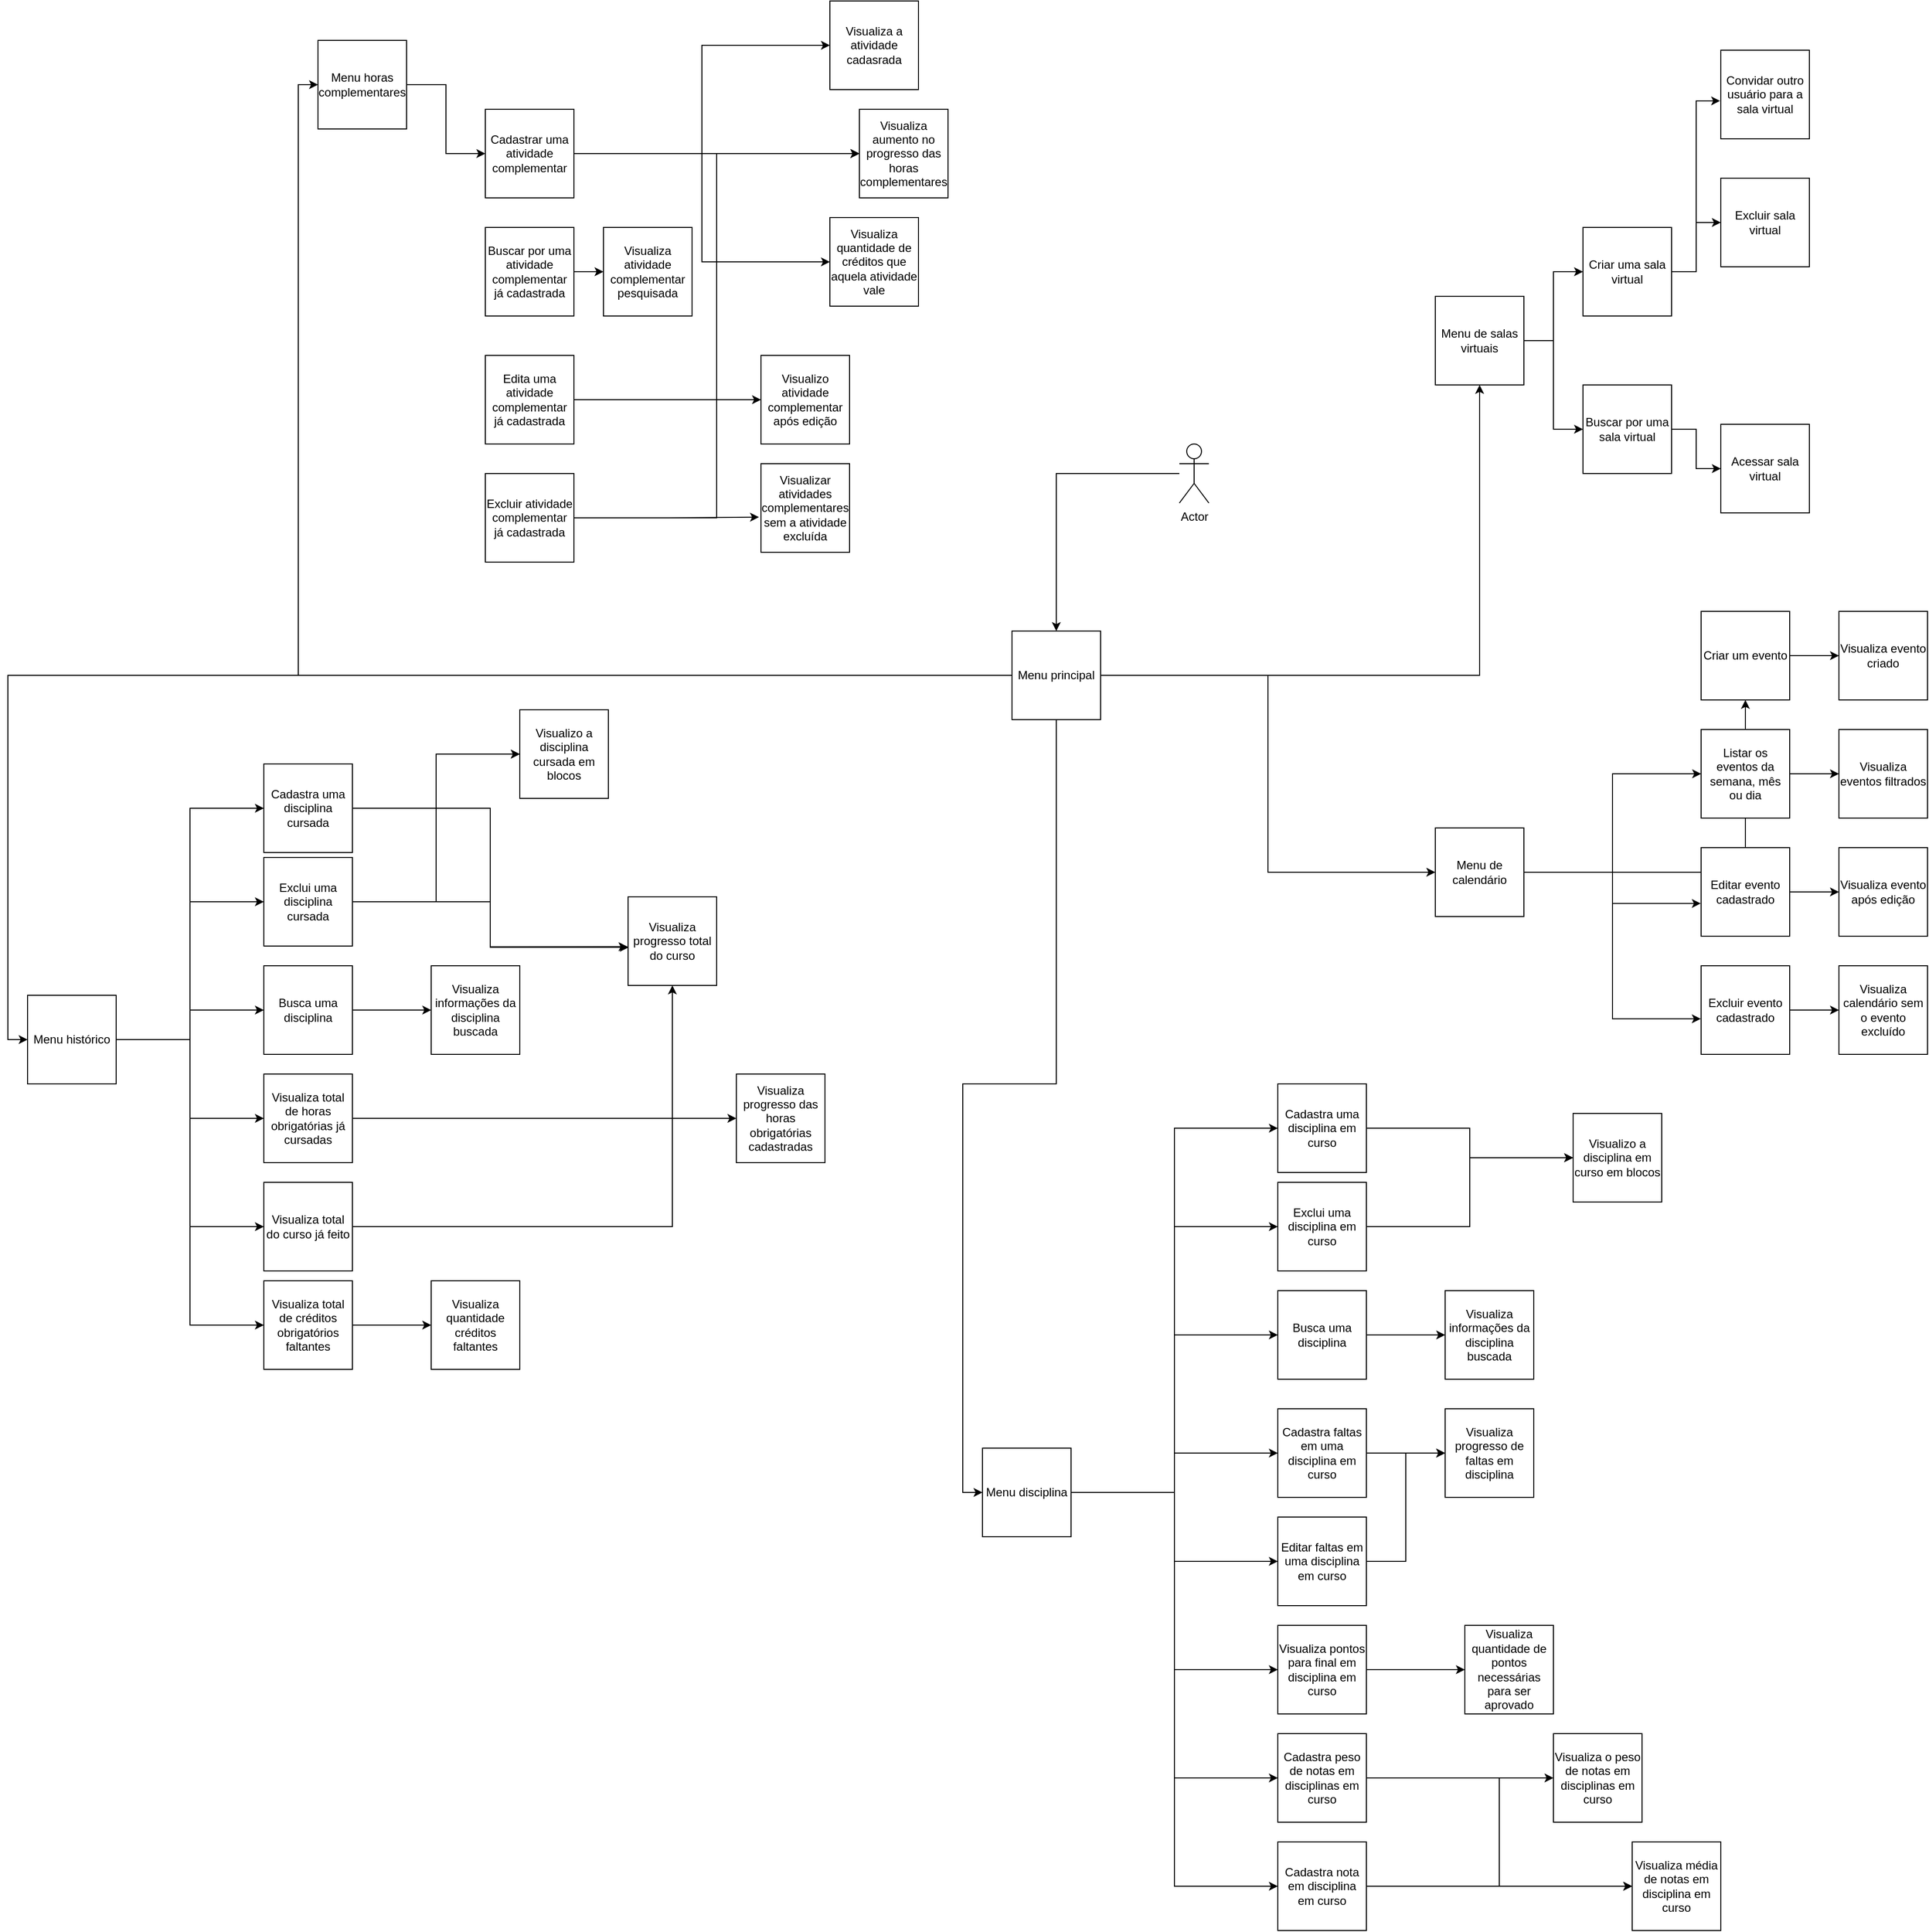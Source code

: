<mxfile version="24.0.4" type="device">
  <diagram name="Page-1" id="N3GsPjeGuUfc3i_9feYH">
    <mxGraphModel dx="3718" dy="2618" grid="1" gridSize="10" guides="1" tooltips="1" connect="1" arrows="1" fold="1" page="1" pageScale="1" pageWidth="850" pageHeight="1100" math="0" shadow="0">
      <root>
        <mxCell id="0" />
        <mxCell id="1" parent="0" />
        <mxCell id="-D3kQyXvJrjIXTK8AG6V-2" style="edgeStyle=orthogonalEdgeStyle;rounded=0;orthogonalLoop=1;jettySize=auto;html=1;" edge="1" parent="1" source="eHfPiW-ncZ6lS-TQsP2k-1" target="eHfPiW-ncZ6lS-TQsP2k-2">
          <mxGeometry relative="1" as="geometry" />
        </mxCell>
        <mxCell id="eHfPiW-ncZ6lS-TQsP2k-1" value="Actor" style="shape=umlActor;verticalLabelPosition=bottom;verticalAlign=top;html=1;outlineConnect=0;" parent="1" vertex="1">
          <mxGeometry x="740" y="190" width="30" height="60" as="geometry" />
        </mxCell>
        <mxCell id="eHfPiW-ncZ6lS-TQsP2k-16" style="edgeStyle=orthogonalEdgeStyle;rounded=0;orthogonalLoop=1;jettySize=auto;html=1;" parent="1" source="eHfPiW-ncZ6lS-TQsP2k-2" target="eHfPiW-ncZ6lS-TQsP2k-3" edge="1">
          <mxGeometry relative="1" as="geometry" />
        </mxCell>
        <mxCell id="eHfPiW-ncZ6lS-TQsP2k-35" style="edgeStyle=orthogonalEdgeStyle;rounded=0;orthogonalLoop=1;jettySize=auto;html=1;entryX=0;entryY=0.5;entryDx=0;entryDy=0;" parent="1" source="eHfPiW-ncZ6lS-TQsP2k-2" target="eHfPiW-ncZ6lS-TQsP2k-17" edge="1">
          <mxGeometry relative="1" as="geometry" />
        </mxCell>
        <mxCell id="eHfPiW-ncZ6lS-TQsP2k-124" style="edgeStyle=orthogonalEdgeStyle;rounded=0;orthogonalLoop=1;jettySize=auto;html=1;entryX=0;entryY=0.5;entryDx=0;entryDy=0;" parent="1" source="eHfPiW-ncZ6lS-TQsP2k-2" target="eHfPiW-ncZ6lS-TQsP2k-36" edge="1">
          <mxGeometry relative="1" as="geometry" />
        </mxCell>
        <mxCell id="eHfPiW-ncZ6lS-TQsP2k-125" style="edgeStyle=orthogonalEdgeStyle;rounded=0;orthogonalLoop=1;jettySize=auto;html=1;entryX=0;entryY=0.5;entryDx=0;entryDy=0;" parent="1" source="eHfPiW-ncZ6lS-TQsP2k-2" target="eHfPiW-ncZ6lS-TQsP2k-57" edge="1">
          <mxGeometry relative="1" as="geometry" />
        </mxCell>
        <mxCell id="eHfPiW-ncZ6lS-TQsP2k-126" style="edgeStyle=orthogonalEdgeStyle;rounded=0;orthogonalLoop=1;jettySize=auto;html=1;entryX=0;entryY=0.5;entryDx=0;entryDy=0;" parent="1" source="eHfPiW-ncZ6lS-TQsP2k-2" target="eHfPiW-ncZ6lS-TQsP2k-90" edge="1">
          <mxGeometry relative="1" as="geometry" />
        </mxCell>
        <mxCell id="eHfPiW-ncZ6lS-TQsP2k-2" value="Menu principal" style="whiteSpace=wrap;html=1;aspect=fixed;" parent="1" vertex="1">
          <mxGeometry x="570" y="380" width="90" height="90" as="geometry" />
        </mxCell>
        <mxCell id="eHfPiW-ncZ6lS-TQsP2k-8" style="edgeStyle=orthogonalEdgeStyle;rounded=0;orthogonalLoop=1;jettySize=auto;html=1;entryX=0;entryY=0.5;entryDx=0;entryDy=0;" parent="1" source="eHfPiW-ncZ6lS-TQsP2k-3" target="eHfPiW-ncZ6lS-TQsP2k-5" edge="1">
          <mxGeometry relative="1" as="geometry" />
        </mxCell>
        <mxCell id="eHfPiW-ncZ6lS-TQsP2k-9" style="edgeStyle=orthogonalEdgeStyle;rounded=0;orthogonalLoop=1;jettySize=auto;html=1;" parent="1" source="eHfPiW-ncZ6lS-TQsP2k-3" target="eHfPiW-ncZ6lS-TQsP2k-6" edge="1">
          <mxGeometry relative="1" as="geometry" />
        </mxCell>
        <mxCell id="eHfPiW-ncZ6lS-TQsP2k-3" value="Menu de salas virtuais" style="whiteSpace=wrap;html=1;aspect=fixed;" parent="1" vertex="1">
          <mxGeometry x="1000" y="40" width="90" height="90" as="geometry" />
        </mxCell>
        <mxCell id="eHfPiW-ncZ6lS-TQsP2k-14" style="edgeStyle=orthogonalEdgeStyle;rounded=0;orthogonalLoop=1;jettySize=auto;html=1;" parent="1" source="eHfPiW-ncZ6lS-TQsP2k-5" target="eHfPiW-ncZ6lS-TQsP2k-11" edge="1">
          <mxGeometry relative="1" as="geometry" />
        </mxCell>
        <mxCell id="eHfPiW-ncZ6lS-TQsP2k-5" value="Criar uma sala virtual" style="whiteSpace=wrap;html=1;aspect=fixed;" parent="1" vertex="1">
          <mxGeometry x="1150" y="-30" width="90" height="90" as="geometry" />
        </mxCell>
        <mxCell id="eHfPiW-ncZ6lS-TQsP2k-15" style="edgeStyle=orthogonalEdgeStyle;rounded=0;orthogonalLoop=1;jettySize=auto;html=1;" parent="1" source="eHfPiW-ncZ6lS-TQsP2k-6" target="eHfPiW-ncZ6lS-TQsP2k-12" edge="1">
          <mxGeometry relative="1" as="geometry" />
        </mxCell>
        <mxCell id="eHfPiW-ncZ6lS-TQsP2k-6" value="Buscar por uma sala virtual" style="whiteSpace=wrap;html=1;aspect=fixed;" parent="1" vertex="1">
          <mxGeometry x="1150" y="130" width="90" height="90" as="geometry" />
        </mxCell>
        <mxCell id="eHfPiW-ncZ6lS-TQsP2k-10" value="Convidar outro usuário para a sala virtual" style="whiteSpace=wrap;html=1;aspect=fixed;" parent="1" vertex="1">
          <mxGeometry x="1290" y="-210" width="90" height="90" as="geometry" />
        </mxCell>
        <mxCell id="eHfPiW-ncZ6lS-TQsP2k-11" value="Excluir sala virtual" style="whiteSpace=wrap;html=1;aspect=fixed;" parent="1" vertex="1">
          <mxGeometry x="1290" y="-80" width="90" height="90" as="geometry" />
        </mxCell>
        <mxCell id="eHfPiW-ncZ6lS-TQsP2k-12" value="Acessar sala virtual" style="whiteSpace=wrap;html=1;aspect=fixed;" parent="1" vertex="1">
          <mxGeometry x="1290" y="170" width="90" height="90" as="geometry" />
        </mxCell>
        <mxCell id="eHfPiW-ncZ6lS-TQsP2k-13" style="edgeStyle=orthogonalEdgeStyle;rounded=0;orthogonalLoop=1;jettySize=auto;html=1;entryX=-0.008;entryY=0.572;entryDx=0;entryDy=0;entryPerimeter=0;" parent="1" source="eHfPiW-ncZ6lS-TQsP2k-5" target="eHfPiW-ncZ6lS-TQsP2k-10" edge="1">
          <mxGeometry relative="1" as="geometry" />
        </mxCell>
        <mxCell id="eHfPiW-ncZ6lS-TQsP2k-31" style="edgeStyle=orthogonalEdgeStyle;rounded=0;orthogonalLoop=1;jettySize=auto;html=1;" parent="1" source="eHfPiW-ncZ6lS-TQsP2k-17" target="eHfPiW-ncZ6lS-TQsP2k-18" edge="1">
          <mxGeometry relative="1" as="geometry" />
        </mxCell>
        <mxCell id="eHfPiW-ncZ6lS-TQsP2k-32" style="edgeStyle=orthogonalEdgeStyle;rounded=0;orthogonalLoop=1;jettySize=auto;html=1;entryX=0;entryY=0.5;entryDx=0;entryDy=0;" parent="1" source="eHfPiW-ncZ6lS-TQsP2k-17" target="eHfPiW-ncZ6lS-TQsP2k-19" edge="1">
          <mxGeometry relative="1" as="geometry" />
        </mxCell>
        <mxCell id="eHfPiW-ncZ6lS-TQsP2k-17" value="Menu de calendário" style="whiteSpace=wrap;html=1;aspect=fixed;" parent="1" vertex="1">
          <mxGeometry x="1000" y="580" width="90" height="90" as="geometry" />
        </mxCell>
        <mxCell id="eHfPiW-ncZ6lS-TQsP2k-27" style="edgeStyle=orthogonalEdgeStyle;rounded=0;orthogonalLoop=1;jettySize=auto;html=1;" parent="1" source="eHfPiW-ncZ6lS-TQsP2k-18" target="eHfPiW-ncZ6lS-TQsP2k-23" edge="1">
          <mxGeometry relative="1" as="geometry" />
        </mxCell>
        <mxCell id="eHfPiW-ncZ6lS-TQsP2k-18" value="Criar um evento" style="whiteSpace=wrap;html=1;aspect=fixed;" parent="1" vertex="1">
          <mxGeometry x="1270" y="360" width="90" height="90" as="geometry" />
        </mxCell>
        <mxCell id="eHfPiW-ncZ6lS-TQsP2k-28" style="edgeStyle=orthogonalEdgeStyle;rounded=0;orthogonalLoop=1;jettySize=auto;html=1;" parent="1" source="eHfPiW-ncZ6lS-TQsP2k-19" target="eHfPiW-ncZ6lS-TQsP2k-24" edge="1">
          <mxGeometry relative="1" as="geometry" />
        </mxCell>
        <mxCell id="eHfPiW-ncZ6lS-TQsP2k-19" value="Listar os eventos da semana, mês ou dia" style="whiteSpace=wrap;html=1;aspect=fixed;" parent="1" vertex="1">
          <mxGeometry x="1270" y="480" width="90" height="90" as="geometry" />
        </mxCell>
        <mxCell id="eHfPiW-ncZ6lS-TQsP2k-29" style="edgeStyle=orthogonalEdgeStyle;rounded=0;orthogonalLoop=1;jettySize=auto;html=1;" parent="1" source="eHfPiW-ncZ6lS-TQsP2k-20" target="eHfPiW-ncZ6lS-TQsP2k-25" edge="1">
          <mxGeometry relative="1" as="geometry" />
        </mxCell>
        <mxCell id="eHfPiW-ncZ6lS-TQsP2k-20" value="Editar evento cadastrado" style="whiteSpace=wrap;html=1;aspect=fixed;" parent="1" vertex="1">
          <mxGeometry x="1270" y="600" width="90" height="90" as="geometry" />
        </mxCell>
        <mxCell id="eHfPiW-ncZ6lS-TQsP2k-30" style="edgeStyle=orthogonalEdgeStyle;rounded=0;orthogonalLoop=1;jettySize=auto;html=1;entryX=0;entryY=0.5;entryDx=0;entryDy=0;" parent="1" source="eHfPiW-ncZ6lS-TQsP2k-21" target="eHfPiW-ncZ6lS-TQsP2k-26" edge="1">
          <mxGeometry relative="1" as="geometry" />
        </mxCell>
        <mxCell id="eHfPiW-ncZ6lS-TQsP2k-21" value="Excluir evento cadastrado" style="whiteSpace=wrap;html=1;aspect=fixed;" parent="1" vertex="1">
          <mxGeometry x="1270" y="720" width="90" height="90" as="geometry" />
        </mxCell>
        <mxCell id="eHfPiW-ncZ6lS-TQsP2k-23" value="Visualiza evento criado" style="whiteSpace=wrap;html=1;aspect=fixed;" parent="1" vertex="1">
          <mxGeometry x="1410" y="360" width="90" height="90" as="geometry" />
        </mxCell>
        <mxCell id="eHfPiW-ncZ6lS-TQsP2k-24" value="Visualiza eventos filtrados" style="whiteSpace=wrap;html=1;aspect=fixed;" parent="1" vertex="1">
          <mxGeometry x="1410" y="480" width="90" height="90" as="geometry" />
        </mxCell>
        <mxCell id="eHfPiW-ncZ6lS-TQsP2k-25" value="Visualiza evento após edição" style="whiteSpace=wrap;html=1;aspect=fixed;" parent="1" vertex="1">
          <mxGeometry x="1410" y="600" width="90" height="90" as="geometry" />
        </mxCell>
        <mxCell id="eHfPiW-ncZ6lS-TQsP2k-26" value="Visualiza calendário sem o evento excluído" style="whiteSpace=wrap;html=1;aspect=fixed;" parent="1" vertex="1">
          <mxGeometry x="1410" y="720" width="90" height="90" as="geometry" />
        </mxCell>
        <mxCell id="eHfPiW-ncZ6lS-TQsP2k-33" style="edgeStyle=orthogonalEdgeStyle;rounded=0;orthogonalLoop=1;jettySize=auto;html=1;entryX=-0.004;entryY=0.63;entryDx=0;entryDy=0;entryPerimeter=0;" parent="1" source="eHfPiW-ncZ6lS-TQsP2k-17" target="eHfPiW-ncZ6lS-TQsP2k-20" edge="1">
          <mxGeometry relative="1" as="geometry" />
        </mxCell>
        <mxCell id="eHfPiW-ncZ6lS-TQsP2k-34" style="edgeStyle=orthogonalEdgeStyle;rounded=0;orthogonalLoop=1;jettySize=auto;html=1;entryX=-0.004;entryY=0.599;entryDx=0;entryDy=0;entryPerimeter=0;" parent="1" source="eHfPiW-ncZ6lS-TQsP2k-17" target="eHfPiW-ncZ6lS-TQsP2k-21" edge="1">
          <mxGeometry relative="1" as="geometry" />
        </mxCell>
        <mxCell id="eHfPiW-ncZ6lS-TQsP2k-56" style="edgeStyle=orthogonalEdgeStyle;rounded=0;orthogonalLoop=1;jettySize=auto;html=1;" parent="1" source="eHfPiW-ncZ6lS-TQsP2k-36" target="eHfPiW-ncZ6lS-TQsP2k-37" edge="1">
          <mxGeometry relative="1" as="geometry" />
        </mxCell>
        <mxCell id="eHfPiW-ncZ6lS-TQsP2k-36" value="Menu horas complementares" style="whiteSpace=wrap;html=1;aspect=fixed;" parent="1" vertex="1">
          <mxGeometry x="-135" y="-220" width="90" height="90" as="geometry" />
        </mxCell>
        <mxCell id="eHfPiW-ncZ6lS-TQsP2k-48" style="edgeStyle=orthogonalEdgeStyle;rounded=0;orthogonalLoop=1;jettySize=auto;html=1;entryX=0;entryY=0.5;entryDx=0;entryDy=0;" parent="1" source="eHfPiW-ncZ6lS-TQsP2k-37" target="eHfPiW-ncZ6lS-TQsP2k-41" edge="1">
          <mxGeometry relative="1" as="geometry" />
        </mxCell>
        <mxCell id="eHfPiW-ncZ6lS-TQsP2k-49" style="edgeStyle=orthogonalEdgeStyle;rounded=0;orthogonalLoop=1;jettySize=auto;html=1;entryX=0;entryY=0.5;entryDx=0;entryDy=0;" parent="1" source="eHfPiW-ncZ6lS-TQsP2k-37" target="eHfPiW-ncZ6lS-TQsP2k-42" edge="1">
          <mxGeometry relative="1" as="geometry" />
        </mxCell>
        <mxCell id="eHfPiW-ncZ6lS-TQsP2k-50" style="edgeStyle=orthogonalEdgeStyle;rounded=0;orthogonalLoop=1;jettySize=auto;html=1;entryX=0;entryY=0.5;entryDx=0;entryDy=0;" parent="1" source="eHfPiW-ncZ6lS-TQsP2k-37" target="eHfPiW-ncZ6lS-TQsP2k-43" edge="1">
          <mxGeometry relative="1" as="geometry" />
        </mxCell>
        <mxCell id="eHfPiW-ncZ6lS-TQsP2k-37" value="Cadastrar uma atividade complementar" style="whiteSpace=wrap;html=1;aspect=fixed;" parent="1" vertex="1">
          <mxGeometry x="35" y="-150" width="90" height="90" as="geometry" />
        </mxCell>
        <mxCell id="eHfPiW-ncZ6lS-TQsP2k-51" style="edgeStyle=orthogonalEdgeStyle;rounded=0;orthogonalLoop=1;jettySize=auto;html=1;" parent="1" source="eHfPiW-ncZ6lS-TQsP2k-38" target="eHfPiW-ncZ6lS-TQsP2k-44" edge="1">
          <mxGeometry relative="1" as="geometry" />
        </mxCell>
        <mxCell id="eHfPiW-ncZ6lS-TQsP2k-38" value="Buscar por uma atividade complementar já cadastrada" style="whiteSpace=wrap;html=1;aspect=fixed;" parent="1" vertex="1">
          <mxGeometry x="35" y="-30" width="90" height="90" as="geometry" />
        </mxCell>
        <mxCell id="eHfPiW-ncZ6lS-TQsP2k-52" style="edgeStyle=orthogonalEdgeStyle;rounded=0;orthogonalLoop=1;jettySize=auto;html=1;entryX=0;entryY=0.5;entryDx=0;entryDy=0;" parent="1" source="eHfPiW-ncZ6lS-TQsP2k-39" target="eHfPiW-ncZ6lS-TQsP2k-45" edge="1">
          <mxGeometry relative="1" as="geometry" />
        </mxCell>
        <mxCell id="eHfPiW-ncZ6lS-TQsP2k-53" style="edgeStyle=orthogonalEdgeStyle;rounded=0;orthogonalLoop=1;jettySize=auto;html=1;entryX=0;entryY=0.5;entryDx=0;entryDy=0;" parent="1" source="eHfPiW-ncZ6lS-TQsP2k-39" target="eHfPiW-ncZ6lS-TQsP2k-42" edge="1">
          <mxGeometry relative="1" as="geometry" />
        </mxCell>
        <mxCell id="eHfPiW-ncZ6lS-TQsP2k-39" value="Edita uma atividade complementar já cadastrada" style="whiteSpace=wrap;html=1;aspect=fixed;" parent="1" vertex="1">
          <mxGeometry x="35" y="100" width="90" height="90" as="geometry" />
        </mxCell>
        <mxCell id="eHfPiW-ncZ6lS-TQsP2k-55" style="edgeStyle=orthogonalEdgeStyle;rounded=0;orthogonalLoop=1;jettySize=auto;html=1;entryX=0;entryY=0.5;entryDx=0;entryDy=0;" parent="1" source="eHfPiW-ncZ6lS-TQsP2k-40" target="eHfPiW-ncZ6lS-TQsP2k-42" edge="1">
          <mxGeometry relative="1" as="geometry" />
        </mxCell>
        <mxCell id="eHfPiW-ncZ6lS-TQsP2k-40" value="Excluir atividade complementar já cadastrada" style="whiteSpace=wrap;html=1;aspect=fixed;" parent="1" vertex="1">
          <mxGeometry x="35" y="220" width="90" height="90" as="geometry" />
        </mxCell>
        <mxCell id="eHfPiW-ncZ6lS-TQsP2k-41" value="Visualiza a atividade cadasrada" style="whiteSpace=wrap;html=1;aspect=fixed;" parent="1" vertex="1">
          <mxGeometry x="385" y="-260" width="90" height="90" as="geometry" />
        </mxCell>
        <mxCell id="eHfPiW-ncZ6lS-TQsP2k-42" value="Visualiza aumento no progresso das horas complementares" style="whiteSpace=wrap;html=1;aspect=fixed;" parent="1" vertex="1">
          <mxGeometry x="415" y="-150" width="90" height="90" as="geometry" />
        </mxCell>
        <mxCell id="eHfPiW-ncZ6lS-TQsP2k-43" value="Visualiza quantidade de créditos que aquela atividade vale" style="whiteSpace=wrap;html=1;aspect=fixed;" parent="1" vertex="1">
          <mxGeometry x="385" y="-40" width="90" height="90" as="geometry" />
        </mxCell>
        <mxCell id="eHfPiW-ncZ6lS-TQsP2k-44" value="Visualiza atividade complementar pesquisada" style="whiteSpace=wrap;html=1;aspect=fixed;" parent="1" vertex="1">
          <mxGeometry x="155" y="-30" width="90" height="90" as="geometry" />
        </mxCell>
        <mxCell id="eHfPiW-ncZ6lS-TQsP2k-45" value="Visualizo atividade complementar após edição" style="whiteSpace=wrap;html=1;aspect=fixed;" parent="1" vertex="1">
          <mxGeometry x="315" y="100" width="90" height="90" as="geometry" />
        </mxCell>
        <mxCell id="eHfPiW-ncZ6lS-TQsP2k-47" value="Visualizar atividades complementares sem a atividade excluída" style="whiteSpace=wrap;html=1;aspect=fixed;" parent="1" vertex="1">
          <mxGeometry x="315" y="210" width="90" height="90" as="geometry" />
        </mxCell>
        <mxCell id="eHfPiW-ncZ6lS-TQsP2k-54" style="edgeStyle=orthogonalEdgeStyle;rounded=0;orthogonalLoop=1;jettySize=auto;html=1;entryX=-0.023;entryY=0.603;entryDx=0;entryDy=0;entryPerimeter=0;" parent="1" source="eHfPiW-ncZ6lS-TQsP2k-40" target="eHfPiW-ncZ6lS-TQsP2k-47" edge="1">
          <mxGeometry relative="1" as="geometry" />
        </mxCell>
        <mxCell id="eHfPiW-ncZ6lS-TQsP2k-118" style="edgeStyle=orthogonalEdgeStyle;rounded=0;orthogonalLoop=1;jettySize=auto;html=1;entryX=0;entryY=0.5;entryDx=0;entryDy=0;" parent="1" source="eHfPiW-ncZ6lS-TQsP2k-57" target="eHfPiW-ncZ6lS-TQsP2k-58" edge="1">
          <mxGeometry relative="1" as="geometry" />
        </mxCell>
        <mxCell id="eHfPiW-ncZ6lS-TQsP2k-119" style="edgeStyle=orthogonalEdgeStyle;rounded=0;orthogonalLoop=1;jettySize=auto;html=1;entryX=0;entryY=0.5;entryDx=0;entryDy=0;" parent="1" source="eHfPiW-ncZ6lS-TQsP2k-57" target="eHfPiW-ncZ6lS-TQsP2k-77" edge="1">
          <mxGeometry relative="1" as="geometry" />
        </mxCell>
        <mxCell id="eHfPiW-ncZ6lS-TQsP2k-120" style="edgeStyle=orthogonalEdgeStyle;rounded=0;orthogonalLoop=1;jettySize=auto;html=1;entryX=0;entryY=0.5;entryDx=0;entryDy=0;" parent="1" source="eHfPiW-ncZ6lS-TQsP2k-57" target="eHfPiW-ncZ6lS-TQsP2k-64" edge="1">
          <mxGeometry relative="1" as="geometry" />
        </mxCell>
        <mxCell id="eHfPiW-ncZ6lS-TQsP2k-121" style="edgeStyle=orthogonalEdgeStyle;rounded=0;orthogonalLoop=1;jettySize=auto;html=1;entryX=0;entryY=0.5;entryDx=0;entryDy=0;" parent="1" source="eHfPiW-ncZ6lS-TQsP2k-57" target="eHfPiW-ncZ6lS-TQsP2k-66" edge="1">
          <mxGeometry relative="1" as="geometry" />
        </mxCell>
        <mxCell id="eHfPiW-ncZ6lS-TQsP2k-122" style="edgeStyle=orthogonalEdgeStyle;rounded=0;orthogonalLoop=1;jettySize=auto;html=1;entryX=0;entryY=0.5;entryDx=0;entryDy=0;" parent="1" source="eHfPiW-ncZ6lS-TQsP2k-57" target="eHfPiW-ncZ6lS-TQsP2k-67" edge="1">
          <mxGeometry relative="1" as="geometry" />
        </mxCell>
        <mxCell id="eHfPiW-ncZ6lS-TQsP2k-123" style="edgeStyle=orthogonalEdgeStyle;rounded=0;orthogonalLoop=1;jettySize=auto;html=1;entryX=0;entryY=0.5;entryDx=0;entryDy=0;" parent="1" source="eHfPiW-ncZ6lS-TQsP2k-57" target="eHfPiW-ncZ6lS-TQsP2k-68" edge="1">
          <mxGeometry relative="1" as="geometry" />
        </mxCell>
        <mxCell id="eHfPiW-ncZ6lS-TQsP2k-57" value="Menu histórico" style="whiteSpace=wrap;html=1;aspect=fixed;" parent="1" vertex="1">
          <mxGeometry x="-430" y="750" width="90" height="90" as="geometry" />
        </mxCell>
        <mxCell id="eHfPiW-ncZ6lS-TQsP2k-75" style="edgeStyle=orthogonalEdgeStyle;rounded=0;orthogonalLoop=1;jettySize=auto;html=1;entryX=0;entryY=0.5;entryDx=0;entryDy=0;" parent="1" source="eHfPiW-ncZ6lS-TQsP2k-58" target="eHfPiW-ncZ6lS-TQsP2k-69" edge="1">
          <mxGeometry relative="1" as="geometry" />
        </mxCell>
        <mxCell id="eHfPiW-ncZ6lS-TQsP2k-58" value="Cadastra uma disciplina cursada" style="whiteSpace=wrap;html=1;aspect=fixed;" parent="1" vertex="1">
          <mxGeometry x="-190" y="515" width="90" height="90" as="geometry" />
        </mxCell>
        <mxCell id="eHfPiW-ncZ6lS-TQsP2k-80" style="edgeStyle=orthogonalEdgeStyle;rounded=0;orthogonalLoop=1;jettySize=auto;html=1;entryX=0;entryY=0.5;entryDx=0;entryDy=0;" parent="1" source="eHfPiW-ncZ6lS-TQsP2k-59" target="eHfPiW-ncZ6lS-TQsP2k-70" edge="1">
          <mxGeometry relative="1" as="geometry" />
        </mxCell>
        <mxCell id="eHfPiW-ncZ6lS-TQsP2k-59" value="Cadastra uma disciplina em curso" style="whiteSpace=wrap;html=1;aspect=fixed;" parent="1" vertex="1">
          <mxGeometry x="840" y="840" width="90" height="90" as="geometry" />
        </mxCell>
        <mxCell id="eHfPiW-ncZ6lS-TQsP2k-78" style="edgeStyle=orthogonalEdgeStyle;rounded=0;orthogonalLoop=1;jettySize=auto;html=1;entryX=0;entryY=0.5;entryDx=0;entryDy=0;" parent="1" source="eHfPiW-ncZ6lS-TQsP2k-63" target="eHfPiW-ncZ6lS-TQsP2k-70" edge="1">
          <mxGeometry relative="1" as="geometry" />
        </mxCell>
        <mxCell id="eHfPiW-ncZ6lS-TQsP2k-63" value="Exclui uma disciplina em curso" style="whiteSpace=wrap;html=1;aspect=fixed;" parent="1" vertex="1">
          <mxGeometry x="840" y="940" width="90" height="90" as="geometry" />
        </mxCell>
        <mxCell id="eHfPiW-ncZ6lS-TQsP2k-82" style="edgeStyle=orthogonalEdgeStyle;rounded=0;orthogonalLoop=1;jettySize=auto;html=1;" parent="1" source="eHfPiW-ncZ6lS-TQsP2k-64" edge="1">
          <mxGeometry relative="1" as="geometry">
            <mxPoint x="-20" y="765.0" as="targetPoint" />
          </mxGeometry>
        </mxCell>
        <mxCell id="eHfPiW-ncZ6lS-TQsP2k-64" value="Busca uma disciplina" style="whiteSpace=wrap;html=1;aspect=fixed;" parent="1" vertex="1">
          <mxGeometry x="-190" y="720" width="90" height="90" as="geometry" />
        </mxCell>
        <mxCell id="eHfPiW-ncZ6lS-TQsP2k-87" style="edgeStyle=orthogonalEdgeStyle;rounded=0;orthogonalLoop=1;jettySize=auto;html=1;" parent="1" source="eHfPiW-ncZ6lS-TQsP2k-66" target="eHfPiW-ncZ6lS-TQsP2k-84" edge="1">
          <mxGeometry relative="1" as="geometry" />
        </mxCell>
        <mxCell id="eHfPiW-ncZ6lS-TQsP2k-66" value="Visualiza total de horas obrigatórias já cursadas" style="whiteSpace=wrap;html=1;aspect=fixed;" parent="1" vertex="1">
          <mxGeometry x="-190" y="830" width="90" height="90" as="geometry" />
        </mxCell>
        <mxCell id="eHfPiW-ncZ6lS-TQsP2k-88" style="edgeStyle=orthogonalEdgeStyle;rounded=0;orthogonalLoop=1;jettySize=auto;html=1;" parent="1" source="eHfPiW-ncZ6lS-TQsP2k-67" target="eHfPiW-ncZ6lS-TQsP2k-86" edge="1">
          <mxGeometry relative="1" as="geometry" />
        </mxCell>
        <mxCell id="eHfPiW-ncZ6lS-TQsP2k-67" value="Visualiza total do curso já feito" style="whiteSpace=wrap;html=1;aspect=fixed;" parent="1" vertex="1">
          <mxGeometry x="-190" y="940" width="90" height="90" as="geometry" />
        </mxCell>
        <mxCell id="eHfPiW-ncZ6lS-TQsP2k-89" style="edgeStyle=orthogonalEdgeStyle;rounded=0;orthogonalLoop=1;jettySize=auto;html=1;entryX=0;entryY=0.5;entryDx=0;entryDy=0;" parent="1" source="eHfPiW-ncZ6lS-TQsP2k-68" target="eHfPiW-ncZ6lS-TQsP2k-85" edge="1">
          <mxGeometry relative="1" as="geometry" />
        </mxCell>
        <mxCell id="eHfPiW-ncZ6lS-TQsP2k-68" value="Visualiza total de créditos obrigatórios faltantes " style="whiteSpace=wrap;html=1;aspect=fixed;" parent="1" vertex="1">
          <mxGeometry x="-190" y="1040" width="90" height="90" as="geometry" />
        </mxCell>
        <mxCell id="eHfPiW-ncZ6lS-TQsP2k-69" value="Visualizo a disciplina cursada em blocos" style="whiteSpace=wrap;html=1;aspect=fixed;" parent="1" vertex="1">
          <mxGeometry x="70" y="460" width="90" height="90" as="geometry" />
        </mxCell>
        <mxCell id="eHfPiW-ncZ6lS-TQsP2k-70" value="Visualizo a disciplina em curso em blocos" style="whiteSpace=wrap;html=1;aspect=fixed;" parent="1" vertex="1">
          <mxGeometry x="1140" y="870" width="90" height="90" as="geometry" />
        </mxCell>
        <mxCell id="eHfPiW-ncZ6lS-TQsP2k-79" style="edgeStyle=orthogonalEdgeStyle;rounded=0;orthogonalLoop=1;jettySize=auto;html=1;entryX=0;entryY=0.5;entryDx=0;entryDy=0;" parent="1" source="eHfPiW-ncZ6lS-TQsP2k-77" target="eHfPiW-ncZ6lS-TQsP2k-69" edge="1">
          <mxGeometry relative="1" as="geometry" />
        </mxCell>
        <mxCell id="eHfPiW-ncZ6lS-TQsP2k-77" value="Exclui uma disciplina cursada" style="whiteSpace=wrap;html=1;aspect=fixed;" parent="1" vertex="1">
          <mxGeometry x="-190" y="610" width="90" height="90" as="geometry" />
        </mxCell>
        <mxCell id="eHfPiW-ncZ6lS-TQsP2k-83" value="Visualiza informações da disciplina buscada" style="whiteSpace=wrap;html=1;aspect=fixed;" parent="1" vertex="1">
          <mxGeometry x="-20" y="720" width="90" height="90" as="geometry" />
        </mxCell>
        <mxCell id="eHfPiW-ncZ6lS-TQsP2k-84" value="Visualiza progresso das horas obrigatórias cadastradas" style="whiteSpace=wrap;html=1;aspect=fixed;" parent="1" vertex="1">
          <mxGeometry x="290" y="830" width="90" height="90" as="geometry" />
        </mxCell>
        <mxCell id="eHfPiW-ncZ6lS-TQsP2k-85" value="Visualiza quantidade créditos faltantes" style="whiteSpace=wrap;html=1;aspect=fixed;" parent="1" vertex="1">
          <mxGeometry x="-20" y="1040" width="90" height="90" as="geometry" />
        </mxCell>
        <mxCell id="eHfPiW-ncZ6lS-TQsP2k-86" value="Visualiza progresso total do curso" style="whiteSpace=wrap;html=1;aspect=fixed;" parent="1" vertex="1">
          <mxGeometry x="180" y="650" width="90" height="90" as="geometry" />
        </mxCell>
        <mxCell id="eHfPiW-ncZ6lS-TQsP2k-110" style="edgeStyle=orthogonalEdgeStyle;rounded=0;orthogonalLoop=1;jettySize=auto;html=1;entryX=0;entryY=0.5;entryDx=0;entryDy=0;" parent="1" source="eHfPiW-ncZ6lS-TQsP2k-90" target="eHfPiW-ncZ6lS-TQsP2k-59" edge="1">
          <mxGeometry relative="1" as="geometry" />
        </mxCell>
        <mxCell id="eHfPiW-ncZ6lS-TQsP2k-111" style="edgeStyle=orthogonalEdgeStyle;rounded=0;orthogonalLoop=1;jettySize=auto;html=1;entryX=0;entryY=0.5;entryDx=0;entryDy=0;" parent="1" source="eHfPiW-ncZ6lS-TQsP2k-90" target="eHfPiW-ncZ6lS-TQsP2k-63" edge="1">
          <mxGeometry relative="1" as="geometry" />
        </mxCell>
        <mxCell id="eHfPiW-ncZ6lS-TQsP2k-112" style="edgeStyle=orthogonalEdgeStyle;rounded=0;orthogonalLoop=1;jettySize=auto;html=1;entryX=0;entryY=0.5;entryDx=0;entryDy=0;" parent="1" source="eHfPiW-ncZ6lS-TQsP2k-90" target="eHfPiW-ncZ6lS-TQsP2k-91" edge="1">
          <mxGeometry relative="1" as="geometry" />
        </mxCell>
        <mxCell id="eHfPiW-ncZ6lS-TQsP2k-113" style="edgeStyle=orthogonalEdgeStyle;rounded=0;orthogonalLoop=1;jettySize=auto;html=1;entryX=0;entryY=0.5;entryDx=0;entryDy=0;" parent="1" source="eHfPiW-ncZ6lS-TQsP2k-90" target="eHfPiW-ncZ6lS-TQsP2k-94" edge="1">
          <mxGeometry relative="1" as="geometry" />
        </mxCell>
        <mxCell id="eHfPiW-ncZ6lS-TQsP2k-114" style="edgeStyle=orthogonalEdgeStyle;rounded=0;orthogonalLoop=1;jettySize=auto;html=1;entryX=0;entryY=0.5;entryDx=0;entryDy=0;" parent="1" source="eHfPiW-ncZ6lS-TQsP2k-90" target="eHfPiW-ncZ6lS-TQsP2k-96" edge="1">
          <mxGeometry relative="1" as="geometry" />
        </mxCell>
        <mxCell id="eHfPiW-ncZ6lS-TQsP2k-115" style="edgeStyle=orthogonalEdgeStyle;rounded=0;orthogonalLoop=1;jettySize=auto;html=1;entryX=0;entryY=0.5;entryDx=0;entryDy=0;" parent="1" source="eHfPiW-ncZ6lS-TQsP2k-90" target="eHfPiW-ncZ6lS-TQsP2k-97" edge="1">
          <mxGeometry relative="1" as="geometry" />
        </mxCell>
        <mxCell id="eHfPiW-ncZ6lS-TQsP2k-116" style="edgeStyle=orthogonalEdgeStyle;rounded=0;orthogonalLoop=1;jettySize=auto;html=1;entryX=0;entryY=0.5;entryDx=0;entryDy=0;" parent="1" source="eHfPiW-ncZ6lS-TQsP2k-90" target="eHfPiW-ncZ6lS-TQsP2k-98" edge="1">
          <mxGeometry relative="1" as="geometry" />
        </mxCell>
        <mxCell id="eHfPiW-ncZ6lS-TQsP2k-117" style="edgeStyle=orthogonalEdgeStyle;rounded=0;orthogonalLoop=1;jettySize=auto;html=1;entryX=0;entryY=0.5;entryDx=0;entryDy=0;" parent="1" source="eHfPiW-ncZ6lS-TQsP2k-90" target="eHfPiW-ncZ6lS-TQsP2k-100" edge="1">
          <mxGeometry relative="1" as="geometry" />
        </mxCell>
        <mxCell id="eHfPiW-ncZ6lS-TQsP2k-90" value="Menu disciplina" style="whiteSpace=wrap;html=1;aspect=fixed;" parent="1" vertex="1">
          <mxGeometry x="540" y="1210" width="90" height="90" as="geometry" />
        </mxCell>
        <mxCell id="eHfPiW-ncZ6lS-TQsP2k-93" style="edgeStyle=orthogonalEdgeStyle;rounded=0;orthogonalLoop=1;jettySize=auto;html=1;" parent="1" source="eHfPiW-ncZ6lS-TQsP2k-91" target="eHfPiW-ncZ6lS-TQsP2k-92" edge="1">
          <mxGeometry relative="1" as="geometry" />
        </mxCell>
        <mxCell id="eHfPiW-ncZ6lS-TQsP2k-91" value="Busca uma disciplina" style="whiteSpace=wrap;html=1;aspect=fixed;" parent="1" vertex="1">
          <mxGeometry x="840" y="1050" width="90" height="90" as="geometry" />
        </mxCell>
        <mxCell id="eHfPiW-ncZ6lS-TQsP2k-92" value="Visualiza informações da disciplina buscada" style="whiteSpace=wrap;html=1;aspect=fixed;" parent="1" vertex="1">
          <mxGeometry x="1010" y="1050" width="90" height="90" as="geometry" />
        </mxCell>
        <mxCell id="eHfPiW-ncZ6lS-TQsP2k-101" style="edgeStyle=orthogonalEdgeStyle;rounded=0;orthogonalLoop=1;jettySize=auto;html=1;" parent="1" source="eHfPiW-ncZ6lS-TQsP2k-94" edge="1">
          <mxGeometry relative="1" as="geometry">
            <mxPoint x="1010" y="1215" as="targetPoint" />
          </mxGeometry>
        </mxCell>
        <mxCell id="eHfPiW-ncZ6lS-TQsP2k-94" value="Cadastra faltas em uma disciplina em curso" style="whiteSpace=wrap;html=1;aspect=fixed;" parent="1" vertex="1">
          <mxGeometry x="840" y="1170" width="90" height="90" as="geometry" />
        </mxCell>
        <mxCell id="eHfPiW-ncZ6lS-TQsP2k-103" style="edgeStyle=orthogonalEdgeStyle;rounded=0;orthogonalLoop=1;jettySize=auto;html=1;entryX=0;entryY=0.5;entryDx=0;entryDy=0;" parent="1" source="eHfPiW-ncZ6lS-TQsP2k-96" target="eHfPiW-ncZ6lS-TQsP2k-102" edge="1">
          <mxGeometry relative="1" as="geometry" />
        </mxCell>
        <mxCell id="eHfPiW-ncZ6lS-TQsP2k-96" value="Editar faltas em uma disciplina em curso" style="whiteSpace=wrap;html=1;aspect=fixed;" parent="1" vertex="1">
          <mxGeometry x="840" y="1280" width="90" height="90" as="geometry" />
        </mxCell>
        <mxCell id="eHfPiW-ncZ6lS-TQsP2k-109" style="edgeStyle=orthogonalEdgeStyle;rounded=0;orthogonalLoop=1;jettySize=auto;html=1;" parent="1" source="eHfPiW-ncZ6lS-TQsP2k-97" target="eHfPiW-ncZ6lS-TQsP2k-104" edge="1">
          <mxGeometry relative="1" as="geometry" />
        </mxCell>
        <mxCell id="eHfPiW-ncZ6lS-TQsP2k-97" value="Visualiza pontos para final em disciplina em curso" style="whiteSpace=wrap;html=1;aspect=fixed;" parent="1" vertex="1">
          <mxGeometry x="840" y="1390" width="90" height="90" as="geometry" />
        </mxCell>
        <mxCell id="eHfPiW-ncZ6lS-TQsP2k-108" style="edgeStyle=orthogonalEdgeStyle;rounded=0;orthogonalLoop=1;jettySize=auto;html=1;entryX=0;entryY=0.5;entryDx=0;entryDy=0;" parent="1" source="eHfPiW-ncZ6lS-TQsP2k-98" target="eHfPiW-ncZ6lS-TQsP2k-105" edge="1">
          <mxGeometry relative="1" as="geometry" />
        </mxCell>
        <mxCell id="eHfPiW-ncZ6lS-TQsP2k-129" style="edgeStyle=orthogonalEdgeStyle;rounded=0;orthogonalLoop=1;jettySize=auto;html=1;entryX=0;entryY=0.5;entryDx=0;entryDy=0;" parent="1" source="eHfPiW-ncZ6lS-TQsP2k-98" target="eHfPiW-ncZ6lS-TQsP2k-99" edge="1">
          <mxGeometry relative="1" as="geometry" />
        </mxCell>
        <mxCell id="eHfPiW-ncZ6lS-TQsP2k-98" value="Cadastra peso de notas em disciplinas em curso" style="whiteSpace=wrap;html=1;aspect=fixed;" parent="1" vertex="1">
          <mxGeometry x="840" y="1500" width="90" height="90" as="geometry" />
        </mxCell>
        <mxCell id="eHfPiW-ncZ6lS-TQsP2k-99" value="Visualiza média de notas em disciplina em curso" style="whiteSpace=wrap;html=1;aspect=fixed;" parent="1" vertex="1">
          <mxGeometry x="1200" y="1610" width="90" height="90" as="geometry" />
        </mxCell>
        <mxCell id="eHfPiW-ncZ6lS-TQsP2k-107" style="edgeStyle=orthogonalEdgeStyle;rounded=0;orthogonalLoop=1;jettySize=auto;html=1;entryX=0;entryY=0.5;entryDx=0;entryDy=0;" parent="1" source="eHfPiW-ncZ6lS-TQsP2k-100" target="eHfPiW-ncZ6lS-TQsP2k-99" edge="1">
          <mxGeometry relative="1" as="geometry" />
        </mxCell>
        <mxCell id="eHfPiW-ncZ6lS-TQsP2k-100" value="Cadastra nota em disciplina em curso" style="whiteSpace=wrap;html=1;aspect=fixed;" parent="1" vertex="1">
          <mxGeometry x="840" y="1610" width="90" height="90" as="geometry" />
        </mxCell>
        <mxCell id="eHfPiW-ncZ6lS-TQsP2k-102" value="Visualiza progresso de faltas em disciplina" style="whiteSpace=wrap;html=1;aspect=fixed;" parent="1" vertex="1">
          <mxGeometry x="1010" y="1170" width="90" height="90" as="geometry" />
        </mxCell>
        <mxCell id="eHfPiW-ncZ6lS-TQsP2k-104" value="Visualiza quantidade de pontos necessárias para ser aprovado" style="whiteSpace=wrap;html=1;aspect=fixed;" parent="1" vertex="1">
          <mxGeometry x="1030" y="1390" width="90" height="90" as="geometry" />
        </mxCell>
        <mxCell id="eHfPiW-ncZ6lS-TQsP2k-105" value="Visualiza o peso de notas em disciplinas em curso" style="whiteSpace=wrap;html=1;aspect=fixed;" parent="1" vertex="1">
          <mxGeometry x="1120" y="1500" width="90" height="90" as="geometry" />
        </mxCell>
        <mxCell id="eHfPiW-ncZ6lS-TQsP2k-127" style="edgeStyle=orthogonalEdgeStyle;rounded=0;orthogonalLoop=1;jettySize=auto;html=1;entryX=0.007;entryY=0.57;entryDx=0;entryDy=0;entryPerimeter=0;" parent="1" source="eHfPiW-ncZ6lS-TQsP2k-77" target="eHfPiW-ncZ6lS-TQsP2k-86" edge="1">
          <mxGeometry relative="1" as="geometry" />
        </mxCell>
        <mxCell id="eHfPiW-ncZ6lS-TQsP2k-128" style="edgeStyle=orthogonalEdgeStyle;rounded=0;orthogonalLoop=1;jettySize=auto;html=1;entryX=-0.007;entryY=0.563;entryDx=0;entryDy=0;entryPerimeter=0;" parent="1" source="eHfPiW-ncZ6lS-TQsP2k-58" target="eHfPiW-ncZ6lS-TQsP2k-86" edge="1">
          <mxGeometry relative="1" as="geometry" />
        </mxCell>
      </root>
    </mxGraphModel>
  </diagram>
</mxfile>
